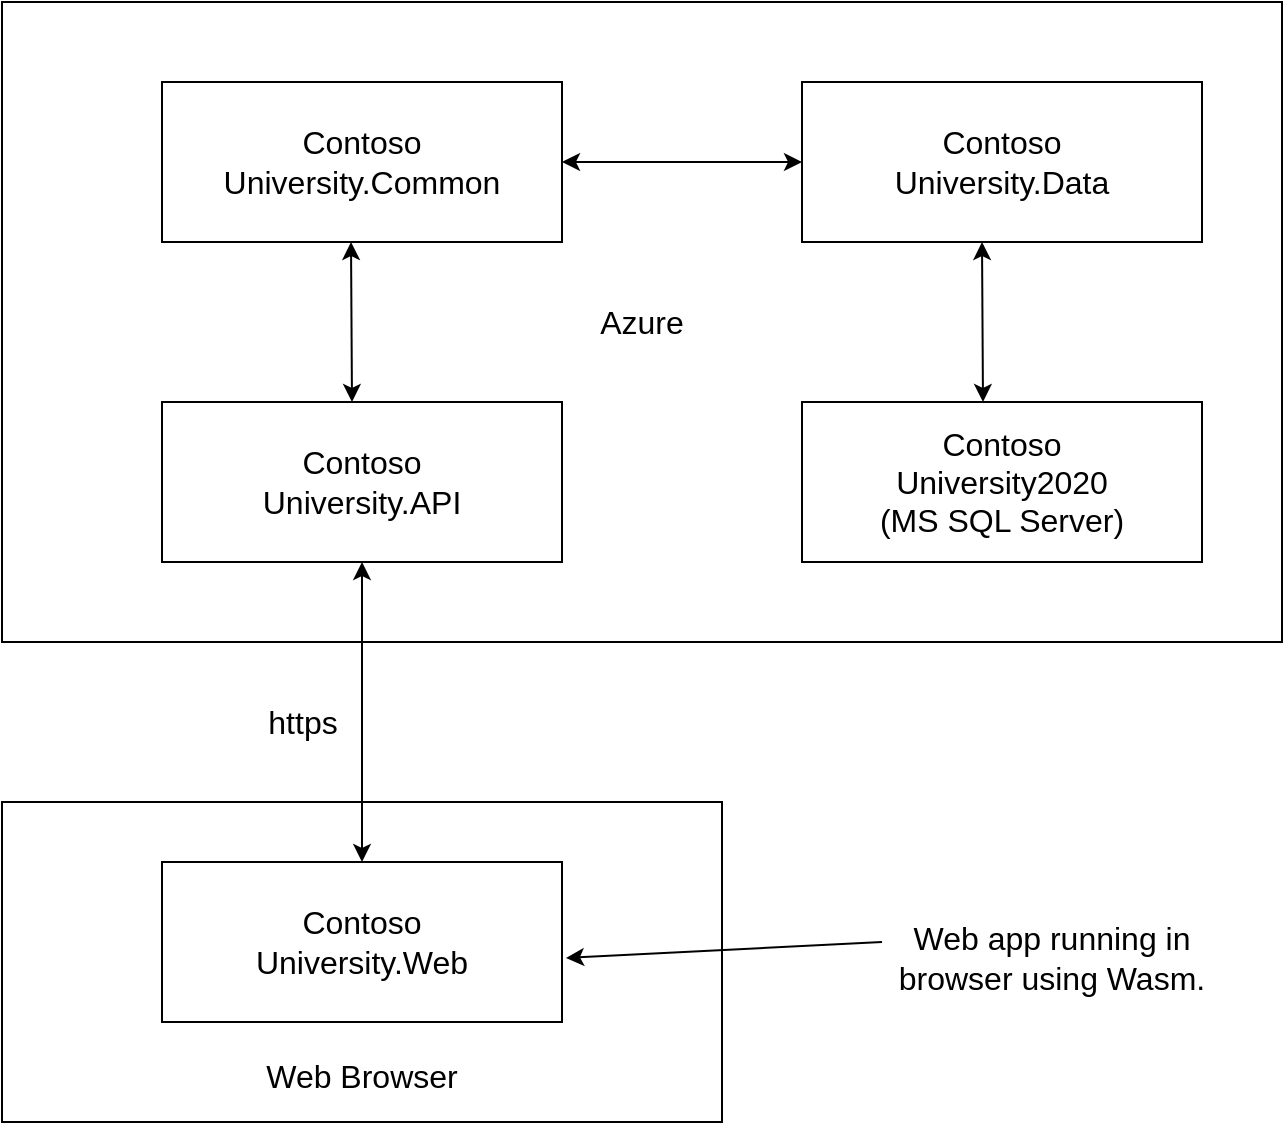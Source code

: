 <mxfile version="22.1.7" type="github">
  <diagram name="Page-1" id="rBnmELckRUywtP9ieEaV">
    <mxGraphModel dx="1242" dy="779" grid="1" gridSize="10" guides="1" tooltips="1" connect="1" arrows="1" fold="1" page="1" pageScale="1" pageWidth="850" pageHeight="1100" math="0" shadow="0">
      <root>
        <mxCell id="0" />
        <mxCell id="1" parent="0" />
        <mxCell id="SdDzMsPOg0m-dAoGCJvg-25" value="&lt;font style=&quot;font-size: 16px;&quot;&gt;Azure&lt;/font&gt;" style="rounded=0;whiteSpace=wrap;html=1;" vertex="1" parent="1">
          <mxGeometry x="120" y="80" width="640" height="320" as="geometry" />
        </mxCell>
        <mxCell id="SdDzMsPOg0m-dAoGCJvg-20" value="&lt;div&gt;&lt;br&gt;&lt;/div&gt;&lt;div&gt;&lt;br&gt;&lt;/div&gt;&lt;div&gt;&lt;br&gt;&lt;/div&gt;&lt;div&gt;&lt;br&gt;&lt;/div&gt;&lt;div&gt;&lt;br&gt;&lt;/div&gt;&lt;div&gt;&lt;br&gt;&lt;/div&gt;&lt;div&gt;&lt;br&gt;&lt;/div&gt;&lt;div&gt;&lt;br&gt;&lt;/div&gt;&lt;div&gt;&lt;font style=&quot;font-size: 16px;&quot;&gt;Web Browser&lt;/font&gt;&lt;/div&gt;" style="rounded=0;whiteSpace=wrap;html=1;" vertex="1" parent="1">
          <mxGeometry x="120" y="480" width="360" height="160" as="geometry" />
        </mxCell>
        <UserObject label="&lt;div style=&quot;font-size: 16px;&quot;&gt;&lt;font style=&quot;font-size: 16px;&quot;&gt;Contoso&lt;/font&gt;&lt;/div&gt;&lt;div style=&quot;font-size: 16px;&quot;&gt;&lt;font style=&quot;font-size: 16px;&quot;&gt;University.API&lt;/font&gt;&lt;/div&gt;" link="ContosoUniversity.Spa.React" id="SdDzMsPOg0m-dAoGCJvg-5">
          <mxCell style="rounded=0;whiteSpace=wrap;html=1;" vertex="1" parent="1">
            <mxGeometry x="200" y="280" width="200" height="80" as="geometry" />
          </mxCell>
        </UserObject>
        <UserObject label="&lt;div style=&quot;font-size: 16px;&quot;&gt;&lt;font style=&quot;font-size: 16px;&quot;&gt;Contoso&lt;/font&gt;&lt;/div&gt;&lt;div style=&quot;font-size: 16px;&quot;&gt;&lt;font style=&quot;font-size: 16px;&quot;&gt;University.Web&lt;/font&gt;&lt;/div&gt;" link="ContosoUniversity.Spa.React" id="SdDzMsPOg0m-dAoGCJvg-8">
          <mxCell style="rounded=0;whiteSpace=wrap;html=1;" vertex="1" parent="1">
            <mxGeometry x="200" y="510" width="200" height="80" as="geometry" />
          </mxCell>
        </UserObject>
        <UserObject label="&lt;div style=&quot;font-size: 16px;&quot;&gt;&lt;font style=&quot;font-size: 16px;&quot;&gt;Contoso&lt;/font&gt;&lt;/div&gt;&lt;div style=&quot;font-size: 16px;&quot;&gt;&lt;font style=&quot;font-size: 16px;&quot;&gt;University.Common&lt;/font&gt;&lt;/div&gt;" link="ContosoUniversity.Spa.React" id="SdDzMsPOg0m-dAoGCJvg-9">
          <mxCell style="rounded=0;whiteSpace=wrap;html=1;" vertex="1" parent="1">
            <mxGeometry x="200" y="120" width="200" height="80" as="geometry" />
          </mxCell>
        </UserObject>
        <UserObject label="&lt;div style=&quot;font-size: 16px;&quot;&gt;&lt;font style=&quot;font-size: 16px;&quot;&gt;Contoso&lt;/font&gt;&lt;/div&gt;&lt;div style=&quot;font-size: 16px;&quot;&gt;&lt;font style=&quot;font-size: 16px;&quot;&gt;University.Data&lt;/font&gt;&lt;/div&gt;" link="ContosoUniversity.Spa.React" id="SdDzMsPOg0m-dAoGCJvg-10">
          <mxCell style="rounded=0;whiteSpace=wrap;html=1;" vertex="1" parent="1">
            <mxGeometry x="520" y="120" width="200" height="80" as="geometry" />
          </mxCell>
        </UserObject>
        <UserObject label="&lt;div style=&quot;font-size: 16px;&quot;&gt;&lt;font style=&quot;font-size: 16px;&quot;&gt;Contoso&lt;/font&gt;&lt;/div&gt;&lt;div style=&quot;font-size: 16px;&quot;&gt;&lt;font style=&quot;font-size: 16px;&quot;&gt;University2020&lt;/font&gt;&lt;/div&gt;&lt;div style=&quot;font-size: 16px;&quot;&gt;&lt;font style=&quot;font-size: 16px;&quot;&gt;(MS SQL Server)&lt;br&gt;&lt;/font&gt;&lt;/div&gt;" link="ContosoUniversity.Spa.React" id="SdDzMsPOg0m-dAoGCJvg-12">
          <mxCell style="rounded=0;whiteSpace=wrap;html=1;" vertex="1" parent="1">
            <mxGeometry x="520" y="280" width="200" height="80" as="geometry" />
          </mxCell>
        </UserObject>
        <mxCell id="SdDzMsPOg0m-dAoGCJvg-15" value="" style="endArrow=classic;startArrow=classic;html=1;rounded=0;exitX=0.5;exitY=0;exitDx=0;exitDy=0;entryX=0.5;entryY=1;entryDx=0;entryDy=0;" edge="1" parent="1" source="SdDzMsPOg0m-dAoGCJvg-8" target="SdDzMsPOg0m-dAoGCJvg-5">
          <mxGeometry x="0.167" y="30" width="50" height="50" relative="1" as="geometry">
            <mxPoint x="255" y="410" as="sourcePoint" />
            <mxPoint x="305" y="360" as="targetPoint" />
            <mxPoint as="offset" />
          </mxGeometry>
        </mxCell>
        <mxCell id="SdDzMsPOg0m-dAoGCJvg-24" value="&lt;font style=&quot;font-size: 16px;&quot;&gt;https&lt;/font&gt;" style="edgeLabel;html=1;align=center;verticalAlign=middle;resizable=0;points=[];" vertex="1" connectable="0" parent="SdDzMsPOg0m-dAoGCJvg-15">
          <mxGeometry x="0.218" y="-1" relative="1" as="geometry">
            <mxPoint x="-31" y="21" as="offset" />
          </mxGeometry>
        </mxCell>
        <mxCell id="SdDzMsPOg0m-dAoGCJvg-16" value="" style="endArrow=classic;startArrow=classic;html=1;rounded=0;entryX=0.5;entryY=1;entryDx=0;entryDy=0;" edge="1" parent="1">
          <mxGeometry x="0.167" y="30" width="50" height="50" relative="1" as="geometry">
            <mxPoint x="295" y="280" as="sourcePoint" />
            <mxPoint x="294.5" y="200" as="targetPoint" />
            <mxPoint as="offset" />
          </mxGeometry>
        </mxCell>
        <mxCell id="SdDzMsPOg0m-dAoGCJvg-17" value="" style="endArrow=classic;startArrow=classic;html=1;rounded=0;entryX=1;entryY=0.5;entryDx=0;entryDy=0;exitX=0;exitY=0.5;exitDx=0;exitDy=0;" edge="1" parent="1" source="SdDzMsPOg0m-dAoGCJvg-10" target="SdDzMsPOg0m-dAoGCJvg-9">
          <mxGeometry x="0.167" y="30" width="50" height="50" relative="1" as="geometry">
            <mxPoint x="440.5" y="240" as="sourcePoint" />
            <mxPoint x="440" y="160" as="targetPoint" />
            <mxPoint as="offset" />
          </mxGeometry>
        </mxCell>
        <mxCell id="SdDzMsPOg0m-dAoGCJvg-19" value="" style="endArrow=classic;startArrow=classic;html=1;rounded=0;entryX=0.5;entryY=1;entryDx=0;entryDy=0;" edge="1" parent="1">
          <mxGeometry x="0.167" y="30" width="50" height="50" relative="1" as="geometry">
            <mxPoint x="610.5" y="280" as="sourcePoint" />
            <mxPoint x="610" y="200" as="targetPoint" />
            <mxPoint as="offset" />
          </mxGeometry>
        </mxCell>
        <mxCell id="SdDzMsPOg0m-dAoGCJvg-21" value="" style="endArrow=classic;html=1;rounded=0;entryX=1.01;entryY=0.6;entryDx=0;entryDy=0;entryPerimeter=0;" edge="1" parent="1" target="SdDzMsPOg0m-dAoGCJvg-8">
          <mxGeometry width="50" height="50" relative="1" as="geometry">
            <mxPoint x="560" y="550" as="sourcePoint" />
            <mxPoint x="660" y="580" as="targetPoint" />
          </mxGeometry>
        </mxCell>
        <mxCell id="SdDzMsPOg0m-dAoGCJvg-22" value="&lt;font style=&quot;font-size: 16px;&quot;&gt;Web app running in browser using Wasm.&lt;/font&gt;" style="text;html=1;strokeColor=none;fillColor=none;align=center;verticalAlign=middle;whiteSpace=wrap;rounded=0;" vertex="1" parent="1">
          <mxGeometry x="560" y="535" width="170" height="45" as="geometry" />
        </mxCell>
      </root>
    </mxGraphModel>
  </diagram>
</mxfile>
